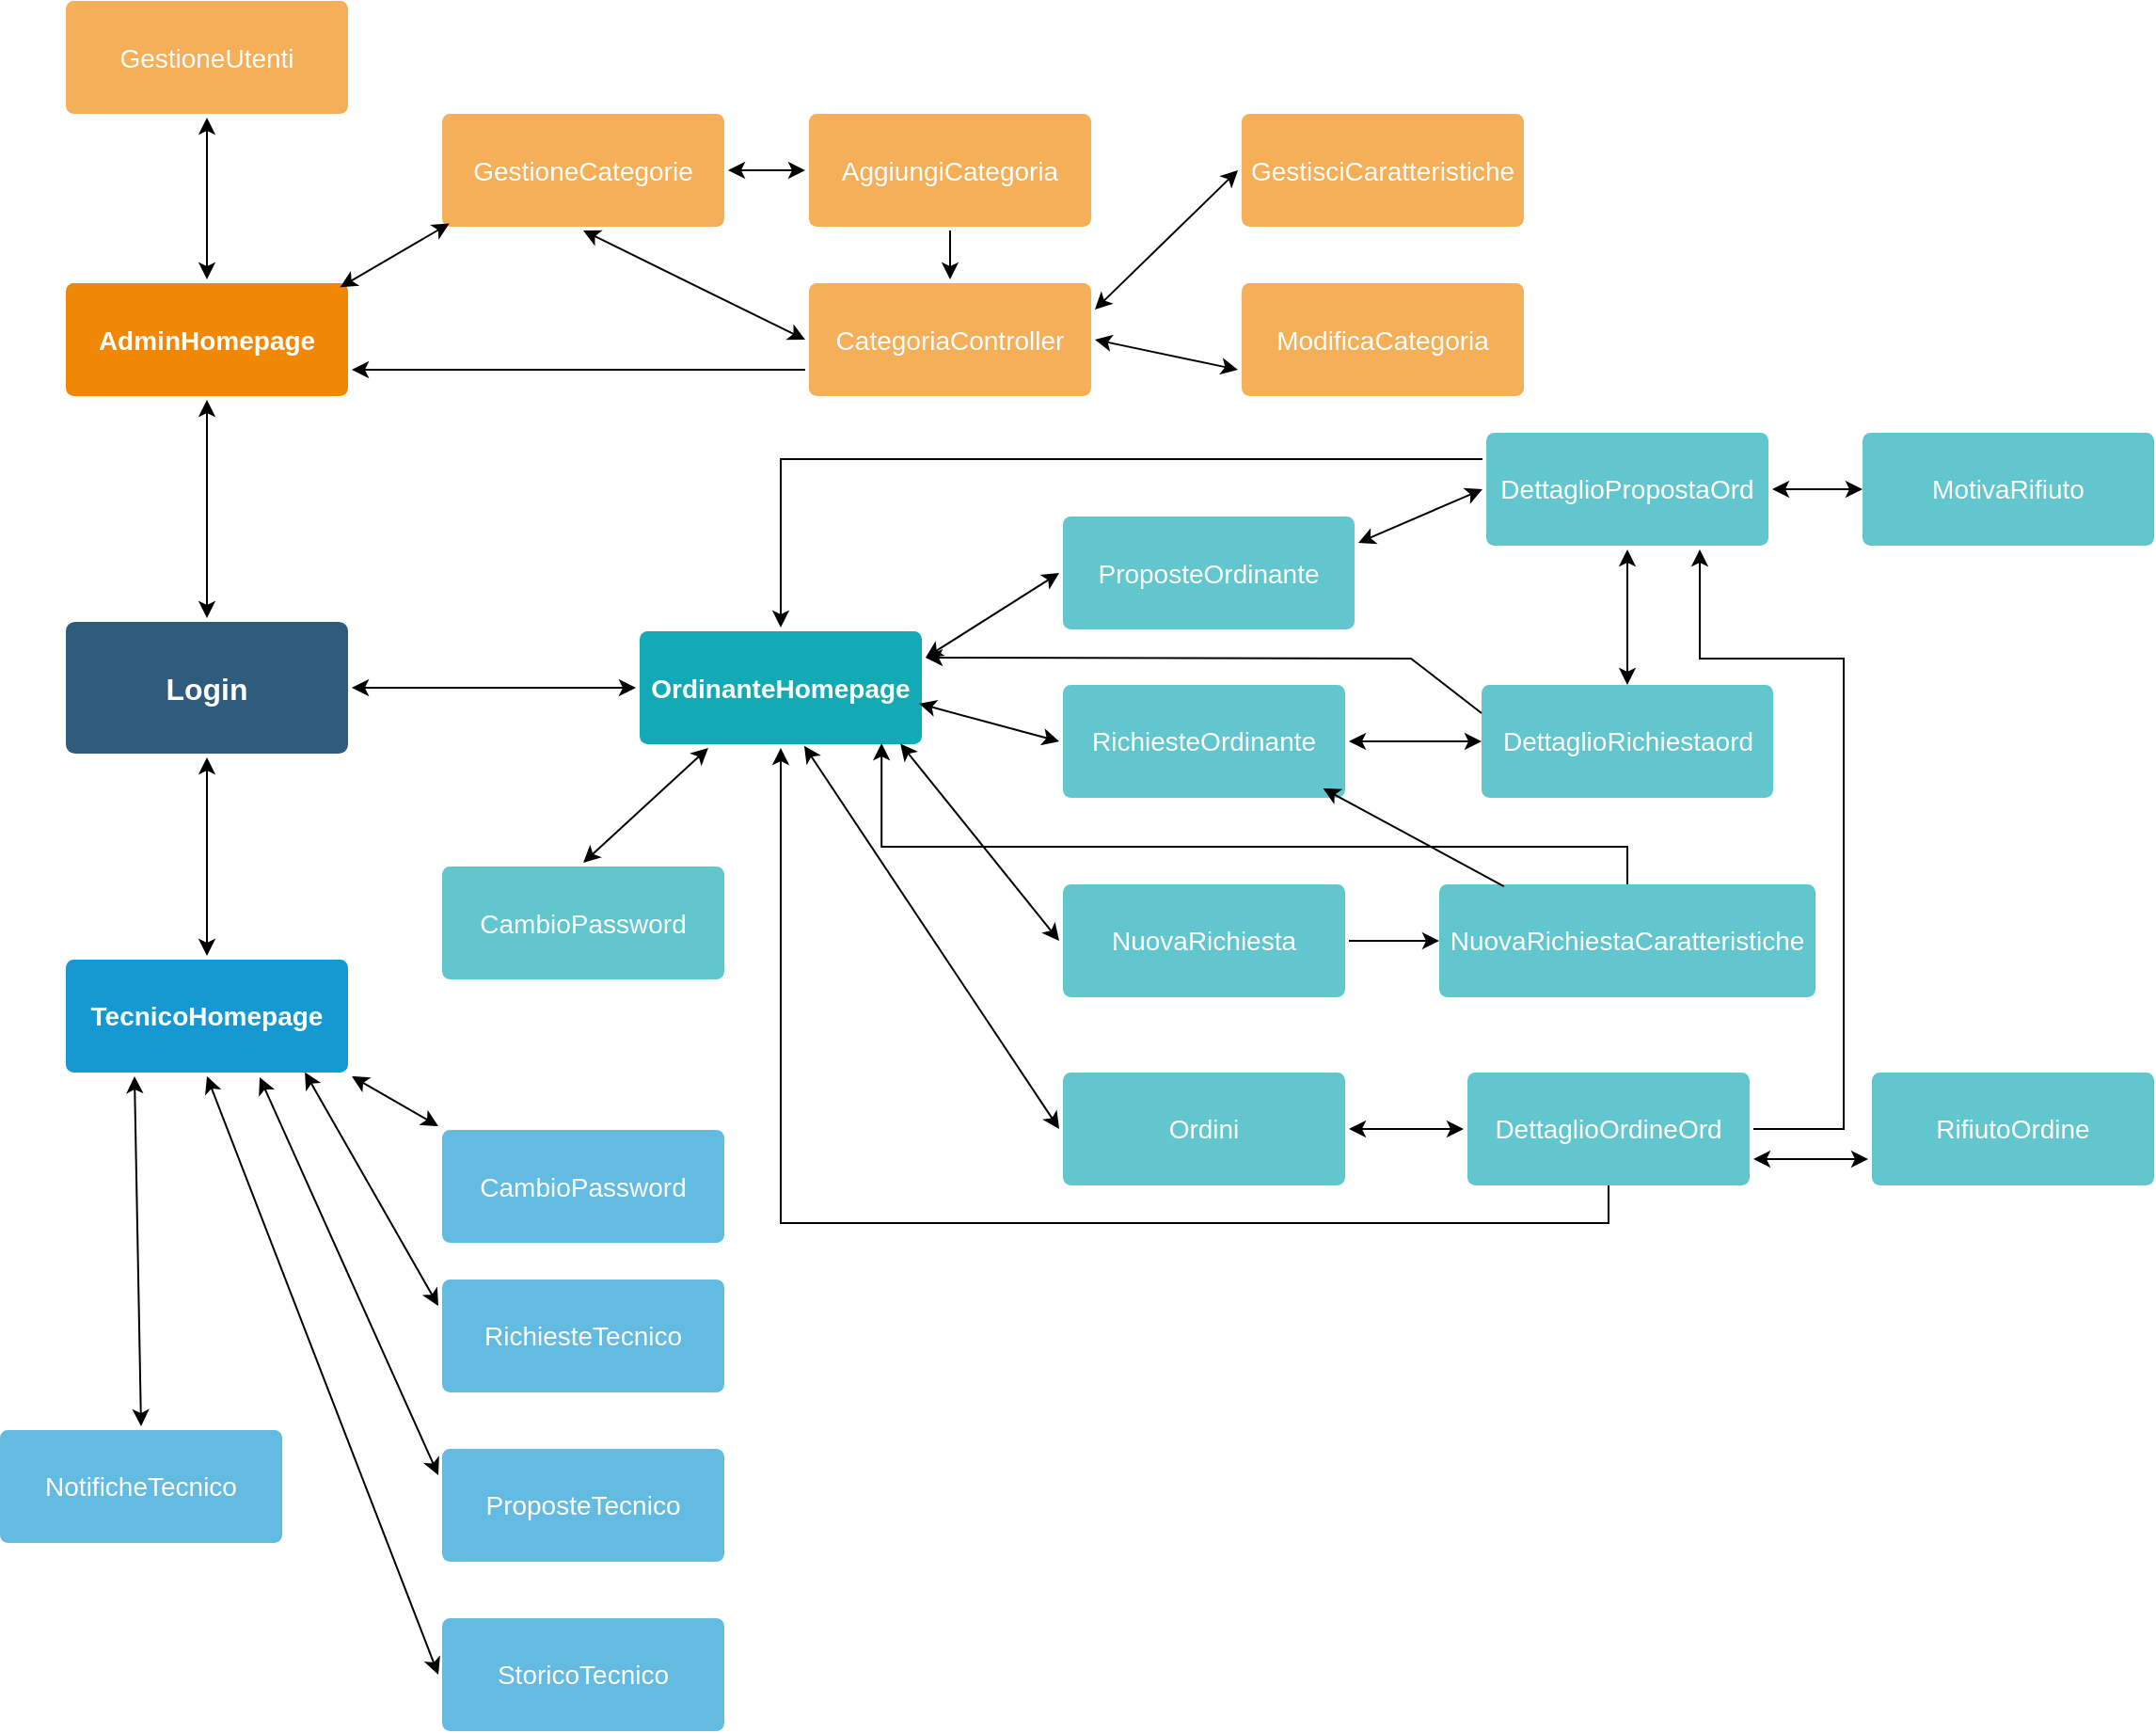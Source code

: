 <mxfile version="24.7.6">
  <diagram id="6a731a19-8d31-9384-78a2-239565b7b9f0" name="Page-1">
    <mxGraphModel dx="1510" dy="978" grid="1" gridSize="10" guides="1" tooltips="1" connect="1" arrows="1" fold="1" page="1" pageScale="1" pageWidth="1169" pageHeight="827" background="none" math="0" shadow="0">
      <root>
        <mxCell id="0" />
        <mxCell id="1" parent="0" />
        <mxCell id="1749" value="Login" style="rounded=1;whiteSpace=wrap;html=1;shadow=0;labelBackgroundColor=none;strokeColor=none;strokeWidth=3;fillColor=#2F5B7C;fontFamily=Helvetica;fontSize=16;fontColor=#FFFFFF;align=center;fontStyle=1;spacing=5;arcSize=7;perimeterSpacing=2;" parent="1" vertex="1">
          <mxGeometry x="495" y="380.5" width="150" height="70" as="geometry" />
        </mxCell>
        <mxCell id="1761" value="CambioPassword" style="rounded=1;whiteSpace=wrap;html=1;shadow=0;labelBackgroundColor=none;strokeColor=none;strokeWidth=3;fillColor=#64bbe2;fontFamily=Helvetica;fontSize=14;fontColor=#FFFFFF;align=center;spacing=5;arcSize=7;perimeterSpacing=2;" parent="1" vertex="1">
          <mxGeometry x="695" y="650.5" width="150" height="60" as="geometry" />
        </mxCell>
        <mxCell id="1764" value="AdminHomepage" style="rounded=1;whiteSpace=wrap;html=1;shadow=0;labelBackgroundColor=none;strokeColor=none;strokeWidth=3;fillColor=#F08705;fontFamily=Helvetica;fontSize=14;fontColor=#FFFFFF;align=center;spacing=5;fontStyle=1;arcSize=7;perimeterSpacing=2;" parent="1" vertex="1">
          <mxGeometry x="495" y="200.5" width="150" height="60" as="geometry" />
        </mxCell>
        <mxCell id="1765" value="GestioneCategorie" style="rounded=1;whiteSpace=wrap;html=1;shadow=0;labelBackgroundColor=none;strokeColor=none;strokeWidth=3;fillColor=#f5af58;fontFamily=Helvetica;fontSize=14;fontColor=#FFFFFF;align=center;spacing=5;arcSize=7;perimeterSpacing=2;" parent="1" vertex="1">
          <mxGeometry x="695" y="110.5" width="150" height="60" as="geometry" />
        </mxCell>
        <mxCell id="1767" value="GestioneUtenti" style="rounded=1;whiteSpace=wrap;html=1;shadow=0;labelBackgroundColor=none;strokeColor=none;strokeWidth=3;fillColor=#f5af58;fontFamily=Helvetica;fontSize=14;fontColor=#FFFFFF;align=center;spacing=5;arcSize=7;perimeterSpacing=2;" parent="1" vertex="1">
          <mxGeometry x="495" y="50.5" width="150" height="60" as="geometry" />
        </mxCell>
        <mxCell id="1771" value="OrdinanteHomepage" style="rounded=1;whiteSpace=wrap;html=1;shadow=0;labelBackgroundColor=none;strokeColor=none;strokeWidth=3;fillColor=#12aab5;fontFamily=Helvetica;fontSize=14;fontColor=#FFFFFF;align=center;spacing=5;fontStyle=1;arcSize=7;perimeterSpacing=2;" parent="1" vertex="1">
          <mxGeometry x="800" y="385.5" width="150" height="60" as="geometry" />
        </mxCell>
        <mxCell id="1772" value="CambioPassword" style="rounded=1;whiteSpace=wrap;html=1;shadow=0;labelBackgroundColor=none;strokeColor=none;strokeWidth=3;fillColor=#61c6ce;fontFamily=Helvetica;fontSize=14;fontColor=#FFFFFF;align=center;spacing=5;fontStyle=0;arcSize=7;perimeterSpacing=2;" parent="1" vertex="1">
          <mxGeometry x="695" y="510.5" width="150" height="60" as="geometry" />
        </mxCell>
        <mxCell id="1774" value="RichiesteOrdinante" style="rounded=1;whiteSpace=wrap;html=1;shadow=0;labelBackgroundColor=none;strokeColor=none;strokeWidth=3;fillColor=#61c6ce;fontFamily=Helvetica;fontSize=14;fontColor=#FFFFFF;align=center;spacing=5;fontStyle=0;arcSize=7;perimeterSpacing=2;" parent="1" vertex="1">
          <mxGeometry x="1025" y="414" width="150" height="60" as="geometry" />
        </mxCell>
        <mxCell id="1776" value="ProposteOrdinante" style="rounded=1;whiteSpace=wrap;html=1;shadow=0;labelBackgroundColor=none;strokeColor=none;strokeWidth=3;fillColor=#61c6ce;fontFamily=Helvetica;fontSize=14;fontColor=#FFFFFF;align=center;spacing=5;fontStyle=0;arcSize=7;perimeterSpacing=2;" parent="1" vertex="1">
          <mxGeometry x="1025" y="324.5" width="155" height="60" as="geometry" />
        </mxCell>
        <mxCell id="IRvHJMBciiCPXwBHoD4_-1779" value="" style="endArrow=classic;startArrow=classic;html=1;rounded=0;exitX=0.5;exitY=0;exitDx=0;exitDy=0;entryX=0.5;entryY=1;entryDx=0;entryDy=0;" edge="1" parent="1" source="1760" target="1749">
          <mxGeometry width="50" height="50" relative="1" as="geometry">
            <mxPoint x="630" y="500" as="sourcePoint" />
            <mxPoint x="680" y="450" as="targetPoint" />
          </mxGeometry>
        </mxCell>
        <mxCell id="IRvHJMBciiCPXwBHoD4_-1780" value="" style="endArrow=classic;startArrow=classic;html=1;rounded=0;exitX=1;exitY=0.5;exitDx=0;exitDy=0;entryX=0;entryY=0.5;entryDx=0;entryDy=0;" edge="1" parent="1" source="1749" target="1771">
          <mxGeometry width="50" height="50" relative="1" as="geometry">
            <mxPoint x="580" y="579" as="sourcePoint" />
            <mxPoint x="580" y="463" as="targetPoint" />
          </mxGeometry>
        </mxCell>
        <mxCell id="IRvHJMBciiCPXwBHoD4_-1781" value="" style="endArrow=classic;startArrow=classic;html=1;rounded=0;exitX=0.5;exitY=0;exitDx=0;exitDy=0;" edge="1" parent="1" source="1749" target="1764">
          <mxGeometry width="50" height="50" relative="1" as="geometry">
            <mxPoint x="569.5" y="376.5" as="sourcePoint" />
            <mxPoint x="569.5" y="260.5" as="targetPoint" />
          </mxGeometry>
        </mxCell>
        <mxCell id="IRvHJMBciiCPXwBHoD4_-1782" value="" style="endArrow=classic;startArrow=classic;html=1;rounded=0;entryX=0.5;entryY=1;entryDx=0;entryDy=0;exitX=0.5;exitY=0;exitDx=0;exitDy=0;" edge="1" parent="1" source="1764" target="1767">
          <mxGeometry width="50" height="50" relative="1" as="geometry">
            <mxPoint x="569.66" y="191.5" as="sourcePoint" />
            <mxPoint x="569.89" y="120" as="targetPoint" />
          </mxGeometry>
        </mxCell>
        <mxCell id="IRvHJMBciiCPXwBHoD4_-1784" value="" style="endArrow=classic;startArrow=classic;html=1;rounded=0;entryX=0.038;entryY=0.942;entryDx=0;entryDy=0;exitX=0.96;exitY=0.064;exitDx=0;exitDy=0;entryPerimeter=0;exitPerimeter=0;" edge="1" parent="1" source="1764" target="1765">
          <mxGeometry width="50" height="50" relative="1" as="geometry">
            <mxPoint x="580" y="209" as="sourcePoint" />
            <mxPoint x="580" y="123" as="targetPoint" />
          </mxGeometry>
        </mxCell>
        <mxCell id="IRvHJMBciiCPXwBHoD4_-1789" value="" style="edgeStyle=orthogonalEdgeStyle;rounded=0;orthogonalLoop=1;jettySize=auto;html=1;" edge="1" parent="1" source="IRvHJMBciiCPXwBHoD4_-1785" target="IRvHJMBciiCPXwBHoD4_-1787">
          <mxGeometry relative="1" as="geometry" />
        </mxCell>
        <mxCell id="IRvHJMBciiCPXwBHoD4_-1785" value="AggiungiCategoria" style="rounded=1;whiteSpace=wrap;html=1;shadow=0;labelBackgroundColor=none;strokeColor=none;strokeWidth=3;fillColor=#f5af58;fontFamily=Helvetica;fontSize=14;fontColor=#FFFFFF;align=center;spacing=5;arcSize=7;perimeterSpacing=2;" vertex="1" parent="1">
          <mxGeometry x="890" y="110.5" width="150" height="60" as="geometry" />
        </mxCell>
        <mxCell id="IRvHJMBciiCPXwBHoD4_-1787" value="CategoriaController" style="rounded=1;whiteSpace=wrap;html=1;shadow=0;labelBackgroundColor=none;strokeColor=none;strokeWidth=3;fillColor=#f5af58;fontFamily=Helvetica;fontSize=14;fontColor=#FFFFFF;align=center;spacing=5;arcSize=7;perimeterSpacing=2;" vertex="1" parent="1">
          <mxGeometry x="890" y="200.5" width="150" height="60" as="geometry" />
        </mxCell>
        <mxCell id="IRvHJMBciiCPXwBHoD4_-1788" value="" style="endArrow=classic;startArrow=classic;html=1;rounded=0;entryX=0;entryY=0.5;entryDx=0;entryDy=0;exitX=1;exitY=0.5;exitDx=0;exitDy=0;" edge="1" parent="1" source="1765" target="IRvHJMBciiCPXwBHoD4_-1785">
          <mxGeometry width="50" height="50" relative="1" as="geometry">
            <mxPoint x="651" y="213" as="sourcePoint" />
            <mxPoint x="709" y="179" as="targetPoint" />
          </mxGeometry>
        </mxCell>
        <mxCell id="IRvHJMBciiCPXwBHoD4_-1790" value="" style="endArrow=classic;startArrow=classic;html=1;rounded=0;entryX=0;entryY=0.5;entryDx=0;entryDy=0;exitX=0.5;exitY=1;exitDx=0;exitDy=0;" edge="1" parent="1" source="1765" target="IRvHJMBciiCPXwBHoD4_-1787">
          <mxGeometry width="50" height="50" relative="1" as="geometry">
            <mxPoint x="661" y="223" as="sourcePoint" />
            <mxPoint x="719" y="189" as="targetPoint" />
          </mxGeometry>
        </mxCell>
        <mxCell id="IRvHJMBciiCPXwBHoD4_-1791" value="ModificaCategoria" style="rounded=1;whiteSpace=wrap;html=1;shadow=0;labelBackgroundColor=none;strokeColor=none;strokeWidth=3;fillColor=#f5af58;fontFamily=Helvetica;fontSize=14;fontColor=#FFFFFF;align=center;spacing=5;arcSize=7;perimeterSpacing=2;" vertex="1" parent="1">
          <mxGeometry x="1120" y="200.5" width="150" height="60" as="geometry" />
        </mxCell>
        <mxCell id="IRvHJMBciiCPXwBHoD4_-1792" value="GestisciCaratteristiche" style="rounded=1;whiteSpace=wrap;html=1;shadow=0;labelBackgroundColor=none;strokeColor=none;strokeWidth=3;fillColor=#f5af58;fontFamily=Helvetica;fontSize=14;fontColor=#FFFFFF;align=center;spacing=5;arcSize=7;perimeterSpacing=2;" vertex="1" parent="1">
          <mxGeometry x="1120" y="110.5" width="150" height="60" as="geometry" />
        </mxCell>
        <mxCell id="IRvHJMBciiCPXwBHoD4_-1793" value="" style="endArrow=classic;startArrow=classic;html=1;rounded=0;entryX=1;entryY=0.25;entryDx=0;entryDy=0;exitX=0;exitY=0.5;exitDx=0;exitDy=0;" edge="1" parent="1" source="IRvHJMBciiCPXwBHoD4_-1792" target="IRvHJMBciiCPXwBHoD4_-1787">
          <mxGeometry width="50" height="50" relative="1" as="geometry">
            <mxPoint x="780" y="183" as="sourcePoint" />
            <mxPoint x="898" y="241" as="targetPoint" />
          </mxGeometry>
        </mxCell>
        <mxCell id="IRvHJMBciiCPXwBHoD4_-1794" value="" style="endArrow=classic;startArrow=classic;html=1;rounded=0;entryX=0;entryY=0.75;entryDx=0;entryDy=0;exitX=1;exitY=0.5;exitDx=0;exitDy=0;" edge="1" parent="1" source="IRvHJMBciiCPXwBHoD4_-1787" target="IRvHJMBciiCPXwBHoD4_-1791">
          <mxGeometry width="50" height="50" relative="1" as="geometry">
            <mxPoint x="790" y="193" as="sourcePoint" />
            <mxPoint x="908" y="251" as="targetPoint" />
          </mxGeometry>
        </mxCell>
        <mxCell id="IRvHJMBciiCPXwBHoD4_-1796" value="" style="endArrow=classic;html=1;rounded=0;exitX=0;exitY=0.75;exitDx=0;exitDy=0;entryX=1;entryY=0.75;entryDx=0;entryDy=0;" edge="1" parent="1" source="IRvHJMBciiCPXwBHoD4_-1787" target="1764">
          <mxGeometry width="50" height="50" relative="1" as="geometry">
            <mxPoint x="790" y="310" as="sourcePoint" />
            <mxPoint x="840" y="260" as="targetPoint" />
          </mxGeometry>
        </mxCell>
        <mxCell id="IRvHJMBciiCPXwBHoD4_-1797" value="" style="endArrow=classic;startArrow=classic;html=1;rounded=0;entryX=0.25;entryY=1;entryDx=0;entryDy=0;exitX=0.5;exitY=0;exitDx=0;exitDy=0;" edge="1" parent="1" source="1772" target="1771">
          <mxGeometry width="50" height="50" relative="1" as="geometry">
            <mxPoint x="820" y="510" as="sourcePoint" />
            <mxPoint x="870" y="460" as="targetPoint" />
          </mxGeometry>
        </mxCell>
        <mxCell id="IRvHJMBciiCPXwBHoD4_-1799" value="" style="endArrow=classic;startArrow=classic;html=1;rounded=0;entryX=0;entryY=0.5;entryDx=0;entryDy=0;exitX=1;exitY=0.25;exitDx=0;exitDy=0;" edge="1" parent="1" source="1771" target="1776">
          <mxGeometry width="50" height="50" relative="1" as="geometry">
            <mxPoint x="970" y="400" as="sourcePoint" />
            <mxPoint x="1020" y="350" as="targetPoint" />
          </mxGeometry>
        </mxCell>
        <mxCell id="IRvHJMBciiCPXwBHoD4_-1800" value="" style="endArrow=classic;startArrow=classic;html=1;rounded=0;exitX=0.978;exitY=0.633;exitDx=0;exitDy=0;exitPerimeter=0;entryX=0;entryY=0.5;entryDx=0;entryDy=0;" edge="1" parent="1" source="1771" target="1774">
          <mxGeometry width="50" height="50" relative="1" as="geometry">
            <mxPoint x="950" y="530" as="sourcePoint" />
            <mxPoint x="1000" y="480" as="targetPoint" />
          </mxGeometry>
        </mxCell>
        <mxCell id="IRvHJMBciiCPXwBHoD4_-1801" value="" style="endArrow=classic;startArrow=classic;html=1;rounded=0;exitX=1;exitY=1;exitDx=0;exitDy=0;entryX=0;entryY=0;entryDx=0;entryDy=0;" edge="1" parent="1" source="1760" target="1761">
          <mxGeometry width="50" height="50" relative="1" as="geometry">
            <mxPoint x="660" y="650" as="sourcePoint" />
            <mxPoint x="710" y="600" as="targetPoint" />
          </mxGeometry>
        </mxCell>
        <mxCell id="IRvHJMBciiCPXwBHoD4_-1818" value="" style="edgeStyle=orthogonalEdgeStyle;rounded=0;orthogonalLoop=1;jettySize=auto;html=1;" edge="1" parent="1" source="IRvHJMBciiCPXwBHoD4_-1802" target="IRvHJMBciiCPXwBHoD4_-1817">
          <mxGeometry relative="1" as="geometry" />
        </mxCell>
        <mxCell id="IRvHJMBciiCPXwBHoD4_-1802" value="NuovaRichiesta" style="rounded=1;whiteSpace=wrap;html=1;shadow=0;labelBackgroundColor=none;strokeColor=none;strokeWidth=3;fillColor=#61c6ce;fontFamily=Helvetica;fontSize=14;fontColor=#FFFFFF;align=center;spacing=5;fontStyle=0;arcSize=7;perimeterSpacing=2;" vertex="1" parent="1">
          <mxGeometry x="1025" y="520" width="150" height="60" as="geometry" />
        </mxCell>
        <mxCell id="IRvHJMBciiCPXwBHoD4_-1803" value="" style="endArrow=classic;startArrow=classic;html=1;rounded=0;exitX=0.913;exitY=0.964;exitDx=0;exitDy=0;entryX=0;entryY=0.5;entryDx=0;entryDy=0;exitPerimeter=0;" edge="1" parent="1" source="1771" target="IRvHJMBciiCPXwBHoD4_-1802">
          <mxGeometry width="50" height="50" relative="1" as="geometry">
            <mxPoint x="980" y="730" as="sourcePoint" />
            <mxPoint x="1030" y="680" as="targetPoint" />
          </mxGeometry>
        </mxCell>
        <mxCell id="IRvHJMBciiCPXwBHoD4_-1804" value="Ordini" style="rounded=1;whiteSpace=wrap;html=1;shadow=0;labelBackgroundColor=none;strokeColor=none;strokeWidth=3;fillColor=#61c6ce;fontFamily=Helvetica;fontSize=14;fontColor=#FFFFFF;align=center;spacing=5;fontStyle=0;arcSize=7;perimeterSpacing=2;" vertex="1" parent="1">
          <mxGeometry x="1025" y="620" width="150" height="60" as="geometry" />
        </mxCell>
        <mxCell id="IRvHJMBciiCPXwBHoD4_-1805" value="" style="endArrow=classic;startArrow=classic;html=1;rounded=0;entryX=0;entryY=0.5;entryDx=0;entryDy=0;exitX=0.581;exitY=0.982;exitDx=0;exitDy=0;exitPerimeter=0;" edge="1" parent="1" source="1771" target="IRvHJMBciiCPXwBHoD4_-1804">
          <mxGeometry width="50" height="50" relative="1" as="geometry">
            <mxPoint x="790" y="470" as="sourcePoint" />
            <mxPoint x="840" y="420" as="targetPoint" />
          </mxGeometry>
        </mxCell>
        <mxCell id="IRvHJMBciiCPXwBHoD4_-1806" value="" style="endArrow=classic;startArrow=classic;html=1;rounded=0;exitX=1;exitY=0.25;exitDx=0;exitDy=0;entryX=0;entryY=0.5;entryDx=0;entryDy=0;" edge="1" parent="1" source="1776" target="IRvHJMBciiCPXwBHoD4_-1807">
          <mxGeometry width="50" height="50" relative="1" as="geometry">
            <mxPoint x="1200" y="350" as="sourcePoint" />
            <mxPoint x="1250" y="310" as="targetPoint" />
          </mxGeometry>
        </mxCell>
        <mxCell id="IRvHJMBciiCPXwBHoD4_-1808" value="" style="edgeStyle=orthogonalEdgeStyle;rounded=0;orthogonalLoop=1;jettySize=auto;html=1;entryX=0.5;entryY=0;entryDx=0;entryDy=0;exitX=0;exitY=0.25;exitDx=0;exitDy=0;" edge="1" parent="1" source="IRvHJMBciiCPXwBHoD4_-1807" target="1771">
          <mxGeometry relative="1" as="geometry" />
        </mxCell>
        <mxCell id="IRvHJMBciiCPXwBHoD4_-1807" value="DettaglioPropostaOrd" style="rounded=1;whiteSpace=wrap;html=1;shadow=0;labelBackgroundColor=none;strokeColor=none;strokeWidth=3;fillColor=#61c6ce;fontFamily=Helvetica;fontSize=14;fontColor=#FFFFFF;align=center;spacing=5;fontStyle=0;arcSize=7;perimeterSpacing=2;" vertex="1" parent="1">
          <mxGeometry x="1250" y="280" width="150" height="60" as="geometry" />
        </mxCell>
        <mxCell id="IRvHJMBciiCPXwBHoD4_-1809" value="DettaglioRichiestaord" style="whiteSpace=wrap;html=1;fontSize=14;fillColor=#61c6ce;strokeColor=none;fontColor=#FFFFFF;rounded=1;shadow=0;labelBackgroundColor=none;strokeWidth=3;spacing=5;fontStyle=0;arcSize=7;" vertex="1" parent="1">
          <mxGeometry x="1247.5" y="414" width="155" height="60" as="geometry" />
        </mxCell>
        <mxCell id="IRvHJMBciiCPXwBHoD4_-1811" value="MotivaRifiuto" style="whiteSpace=wrap;html=1;fontSize=14;fillColor=#61c6ce;strokeColor=none;fontColor=#FFFFFF;rounded=1;shadow=0;labelBackgroundColor=none;strokeWidth=3;spacing=5;fontStyle=0;arcSize=7;" vertex="1" parent="1">
          <mxGeometry x="1450" y="280" width="155" height="60" as="geometry" />
        </mxCell>
        <mxCell id="IRvHJMBciiCPXwBHoD4_-1812" value="" style="endArrow=classic;startArrow=classic;html=1;rounded=0;entryX=0;entryY=0.5;entryDx=0;entryDy=0;exitX=1;exitY=0.5;exitDx=0;exitDy=0;" edge="1" parent="1" source="IRvHJMBciiCPXwBHoD4_-1807" target="IRvHJMBciiCPXwBHoD4_-1811">
          <mxGeometry width="50" height="50" relative="1" as="geometry">
            <mxPoint x="1050" y="340" as="sourcePoint" />
            <mxPoint x="1100" y="290" as="targetPoint" />
          </mxGeometry>
        </mxCell>
        <mxCell id="IRvHJMBciiCPXwBHoD4_-1813" value="" style="endArrow=classic;startArrow=classic;html=1;rounded=0;entryX=0.5;entryY=1;entryDx=0;entryDy=0;exitX=0.5;exitY=0;exitDx=0;exitDy=0;" edge="1" parent="1" source="IRvHJMBciiCPXwBHoD4_-1809" target="IRvHJMBciiCPXwBHoD4_-1807">
          <mxGeometry width="50" height="50" relative="1" as="geometry">
            <mxPoint x="1300" y="410" as="sourcePoint" />
            <mxPoint x="1350" y="360" as="targetPoint" />
          </mxGeometry>
        </mxCell>
        <mxCell id="IRvHJMBciiCPXwBHoD4_-1814" value="" style="endArrow=classic;startArrow=classic;html=1;rounded=0;exitX=1;exitY=0.5;exitDx=0;exitDy=0;entryX=0;entryY=0.5;entryDx=0;entryDy=0;" edge="1" parent="1" source="1774" target="IRvHJMBciiCPXwBHoD4_-1809">
          <mxGeometry width="50" height="50" relative="1" as="geometry">
            <mxPoint x="1230" y="570" as="sourcePoint" />
            <mxPoint x="1280" y="520" as="targetPoint" />
            <Array as="points" />
          </mxGeometry>
        </mxCell>
        <mxCell id="IRvHJMBciiCPXwBHoD4_-1816" value="" style="endArrow=classic;html=1;rounded=0;exitX=0;exitY=0.25;exitDx=0;exitDy=0;entryX=1;entryY=0.25;entryDx=0;entryDy=0;" edge="1" parent="1" source="IRvHJMBciiCPXwBHoD4_-1809" target="1771">
          <mxGeometry width="50" height="50" relative="1" as="geometry">
            <mxPoint x="1210" y="410" as="sourcePoint" />
            <mxPoint x="960" y="400" as="targetPoint" />
            <Array as="points">
              <mxPoint x="1210" y="400" />
            </Array>
          </mxGeometry>
        </mxCell>
        <mxCell id="IRvHJMBciiCPXwBHoD4_-1820" value="" style="edgeStyle=orthogonalEdgeStyle;rounded=0;orthogonalLoop=1;jettySize=auto;html=1;entryX=0.848;entryY=0.961;entryDx=0;entryDy=0;entryPerimeter=0;" edge="1" parent="1" source="IRvHJMBciiCPXwBHoD4_-1817" target="1771">
          <mxGeometry relative="1" as="geometry">
            <Array as="points">
              <mxPoint x="1325" y="500" />
              <mxPoint x="929" y="500" />
            </Array>
          </mxGeometry>
        </mxCell>
        <mxCell id="IRvHJMBciiCPXwBHoD4_-1817" value="NuovaRichiestaCaratteristiche" style="whiteSpace=wrap;html=1;fontSize=14;fillColor=#61c6ce;strokeColor=none;fontColor=#FFFFFF;rounded=1;shadow=0;labelBackgroundColor=none;strokeWidth=3;spacing=5;fontStyle=0;arcSize=7;" vertex="1" parent="1">
          <mxGeometry x="1225" y="520" width="200" height="60" as="geometry" />
        </mxCell>
        <mxCell id="IRvHJMBciiCPXwBHoD4_-1819" value="" style="endArrow=classic;html=1;rounded=0;entryX=0.911;entryY=0.891;entryDx=0;entryDy=0;exitX=0.172;exitY=0.017;exitDx=0;exitDy=0;exitPerimeter=0;entryPerimeter=0;" edge="1" parent="1" source="IRvHJMBciiCPXwBHoD4_-1817" target="1774">
          <mxGeometry width="50" height="50" relative="1" as="geometry">
            <mxPoint x="1170" y="530" as="sourcePoint" />
            <mxPoint x="1220" y="480" as="targetPoint" />
          </mxGeometry>
        </mxCell>
        <mxCell id="IRvHJMBciiCPXwBHoD4_-1825" value="" style="edgeStyle=orthogonalEdgeStyle;rounded=0;orthogonalLoop=1;jettySize=auto;html=1;exitX=1;exitY=0.5;exitDx=0;exitDy=0;entryX=0.75;entryY=1;entryDx=0;entryDy=0;" edge="1" parent="1" source="IRvHJMBciiCPXwBHoD4_-1821" target="IRvHJMBciiCPXwBHoD4_-1807">
          <mxGeometry relative="1" as="geometry">
            <Array as="points">
              <mxPoint x="1440" y="650" />
              <mxPoint x="1440" y="400" />
              <mxPoint x="1363" y="400" />
            </Array>
          </mxGeometry>
        </mxCell>
        <mxCell id="IRvHJMBciiCPXwBHoD4_-1821" value="DettaglioOrdineOrd" style="rounded=1;whiteSpace=wrap;html=1;shadow=0;labelBackgroundColor=none;strokeColor=none;strokeWidth=3;fillColor=#61c6ce;fontFamily=Helvetica;fontSize=14;fontColor=#FFFFFF;align=center;spacing=5;fontStyle=0;arcSize=7;perimeterSpacing=2;" vertex="1" parent="1">
          <mxGeometry x="1240" y="620" width="150" height="60" as="geometry" />
        </mxCell>
        <mxCell id="IRvHJMBciiCPXwBHoD4_-1822" value="" style="endArrow=classic;startArrow=classic;html=1;rounded=0;exitX=1;exitY=0.5;exitDx=0;exitDy=0;entryX=0;entryY=0.5;entryDx=0;entryDy=0;" edge="1" parent="1" source="IRvHJMBciiCPXwBHoD4_-1804" target="IRvHJMBciiCPXwBHoD4_-1821">
          <mxGeometry width="50" height="50" relative="1" as="geometry">
            <mxPoint x="1190" y="680" as="sourcePoint" />
            <mxPoint x="1240" y="630" as="targetPoint" />
          </mxGeometry>
        </mxCell>
        <mxCell id="IRvHJMBciiCPXwBHoD4_-1824" value="" style="endArrow=classic;html=1;rounded=0;entryX=0.5;entryY=1;entryDx=0;entryDy=0;" edge="1" parent="1" target="1771">
          <mxGeometry width="50" height="50" relative="1" as="geometry">
            <mxPoint x="1315" y="680" as="sourcePoint" />
            <mxPoint x="1020" y="740" as="targetPoint" />
            <Array as="points">
              <mxPoint x="1315" y="700" />
              <mxPoint x="875" y="700" />
            </Array>
          </mxGeometry>
        </mxCell>
        <mxCell id="IRvHJMBciiCPXwBHoD4_-1826" value="RifiutoOrdine" style="rounded=1;whiteSpace=wrap;html=1;shadow=0;labelBackgroundColor=none;strokeColor=none;strokeWidth=3;fillColor=#61c6ce;fontFamily=Helvetica;fontSize=14;fontColor=#FFFFFF;align=center;spacing=5;fontStyle=0;arcSize=7;perimeterSpacing=2;" vertex="1" parent="1">
          <mxGeometry x="1455" y="620" width="150" height="60" as="geometry" />
        </mxCell>
        <mxCell id="IRvHJMBciiCPXwBHoD4_-1827" value="" style="endArrow=classic;startArrow=classic;html=1;rounded=0;exitX=1;exitY=0.75;exitDx=0;exitDy=0;entryX=0;entryY=0.75;entryDx=0;entryDy=0;" edge="1" parent="1" source="IRvHJMBciiCPXwBHoD4_-1821" target="IRvHJMBciiCPXwBHoD4_-1826">
          <mxGeometry width="50" height="50" relative="1" as="geometry">
            <mxPoint x="1440" y="760" as="sourcePoint" />
            <mxPoint x="1490" y="710" as="targetPoint" />
          </mxGeometry>
        </mxCell>
        <mxCell id="IRvHJMBciiCPXwBHoD4_-1828" value="RichiesteTecnico" style="rounded=1;whiteSpace=wrap;html=1;shadow=0;labelBackgroundColor=none;strokeColor=none;strokeWidth=3;fillColor=#64bbe2;fontFamily=Helvetica;fontSize=14;fontColor=#FFFFFF;align=center;spacing=5;arcSize=7;perimeterSpacing=2;" vertex="1" parent="1">
          <mxGeometry x="695" y="730" width="150" height="60" as="geometry" />
        </mxCell>
        <mxCell id="IRvHJMBciiCPXwBHoD4_-1829" value="" style="endArrow=classic;startArrow=classic;html=1;rounded=0;entryX=0.838;entryY=0.966;entryDx=0;entryDy=0;entryPerimeter=0;exitX=0;exitY=0.25;exitDx=0;exitDy=0;" edge="1" parent="1" source="IRvHJMBciiCPXwBHoD4_-1828" target="1760">
          <mxGeometry width="50" height="50" relative="1" as="geometry">
            <mxPoint x="560" y="710" as="sourcePoint" />
            <mxPoint x="610" y="660" as="targetPoint" />
          </mxGeometry>
        </mxCell>
        <mxCell id="IRvHJMBciiCPXwBHoD4_-1830" value="ProposteTecnico" style="rounded=1;whiteSpace=wrap;html=1;shadow=0;labelBackgroundColor=none;strokeColor=none;strokeWidth=3;fillColor=#64bbe2;fontFamily=Helvetica;fontSize=14;fontColor=#FFFFFF;align=center;spacing=5;arcSize=7;perimeterSpacing=2;" vertex="1" parent="1">
          <mxGeometry x="695" y="820" width="150" height="60" as="geometry" />
        </mxCell>
        <mxCell id="IRvHJMBciiCPXwBHoD4_-1831" value="" style="endArrow=classic;startArrow=classic;html=1;rounded=0;entryX=0.682;entryY=1.008;entryDx=0;entryDy=0;entryPerimeter=0;exitX=0;exitY=0.25;exitDx=0;exitDy=0;" edge="1" parent="1" source="IRvHJMBciiCPXwBHoD4_-1830" target="1760">
          <mxGeometry width="50" height="50" relative="1" as="geometry">
            <mxPoint x="550" y="840" as="sourcePoint" />
            <mxPoint x="600" y="790" as="targetPoint" />
          </mxGeometry>
        </mxCell>
        <mxCell id="IRvHJMBciiCPXwBHoD4_-1832" value="StoricoTecnico" style="rounded=1;whiteSpace=wrap;html=1;shadow=0;labelBackgroundColor=none;strokeColor=none;strokeWidth=3;fillColor=#64bbe2;fontFamily=Helvetica;fontSize=14;fontColor=#FFFFFF;align=center;spacing=5;arcSize=7;perimeterSpacing=2;" vertex="1" parent="1">
          <mxGeometry x="695" y="910" width="150" height="60" as="geometry" />
        </mxCell>
        <mxCell id="IRvHJMBciiCPXwBHoD4_-1833" value="NotificheTecnico" style="rounded=1;whiteSpace=wrap;html=1;shadow=0;labelBackgroundColor=none;strokeColor=none;strokeWidth=3;fillColor=#64bbe2;fontFamily=Helvetica;fontSize=14;fontColor=#FFFFFF;align=center;spacing=5;arcSize=7;perimeterSpacing=2;" vertex="1" parent="1">
          <mxGeometry x="460" y="810" width="150" height="60" as="geometry" />
        </mxCell>
        <mxCell id="IRvHJMBciiCPXwBHoD4_-1834" value="" style="endArrow=classic;startArrow=classic;html=1;rounded=0;exitX=0.442;exitY=0.078;exitDx=0;exitDy=0;exitPerimeter=0;" edge="1" parent="1" source="1760">
          <mxGeometry width="50" height="50" relative="1" as="geometry">
            <mxPoint x="520" y="750" as="sourcePoint" />
            <mxPoint x="526" y="620" as="targetPoint" />
          </mxGeometry>
        </mxCell>
        <mxCell id="IRvHJMBciiCPXwBHoD4_-1835" value="" style="endArrow=classic;startArrow=classic;html=1;rounded=0;exitX=0.5;exitY=0;exitDx=0;exitDy=0;entryX=0.25;entryY=1;entryDx=0;entryDy=0;" edge="1" parent="1" source="IRvHJMBciiCPXwBHoD4_-1833" target="1760">
          <mxGeometry width="50" height="50" relative="1" as="geometry">
            <mxPoint x="526" y="813" as="sourcePoint" />
            <mxPoint x="526" y="620" as="targetPoint" />
          </mxGeometry>
        </mxCell>
        <mxCell id="1760" value="TecnicoHomepage" style="rounded=1;whiteSpace=wrap;html=1;shadow=0;labelBackgroundColor=none;strokeColor=none;strokeWidth=3;fillColor=#1699d3;fontFamily=Helvetica;fontSize=14;fontColor=#FFFFFF;align=center;spacing=5;fontStyle=1;arcSize=7;perimeterSpacing=2;" parent="1" vertex="1">
          <mxGeometry x="495" y="560" width="150" height="60" as="geometry" />
        </mxCell>
        <mxCell id="IRvHJMBciiCPXwBHoD4_-1836" value="" style="endArrow=classic;startArrow=classic;html=1;rounded=0;exitX=0.5;exitY=1;exitDx=0;exitDy=0;entryX=0;entryY=0.5;entryDx=0;entryDy=0;" edge="1" parent="1" source="1760" target="IRvHJMBciiCPXwBHoD4_-1832">
          <mxGeometry width="50" height="50" relative="1" as="geometry">
            <mxPoint x="610" y="960" as="sourcePoint" />
            <mxPoint x="660" y="910" as="targetPoint" />
          </mxGeometry>
        </mxCell>
      </root>
    </mxGraphModel>
  </diagram>
</mxfile>
